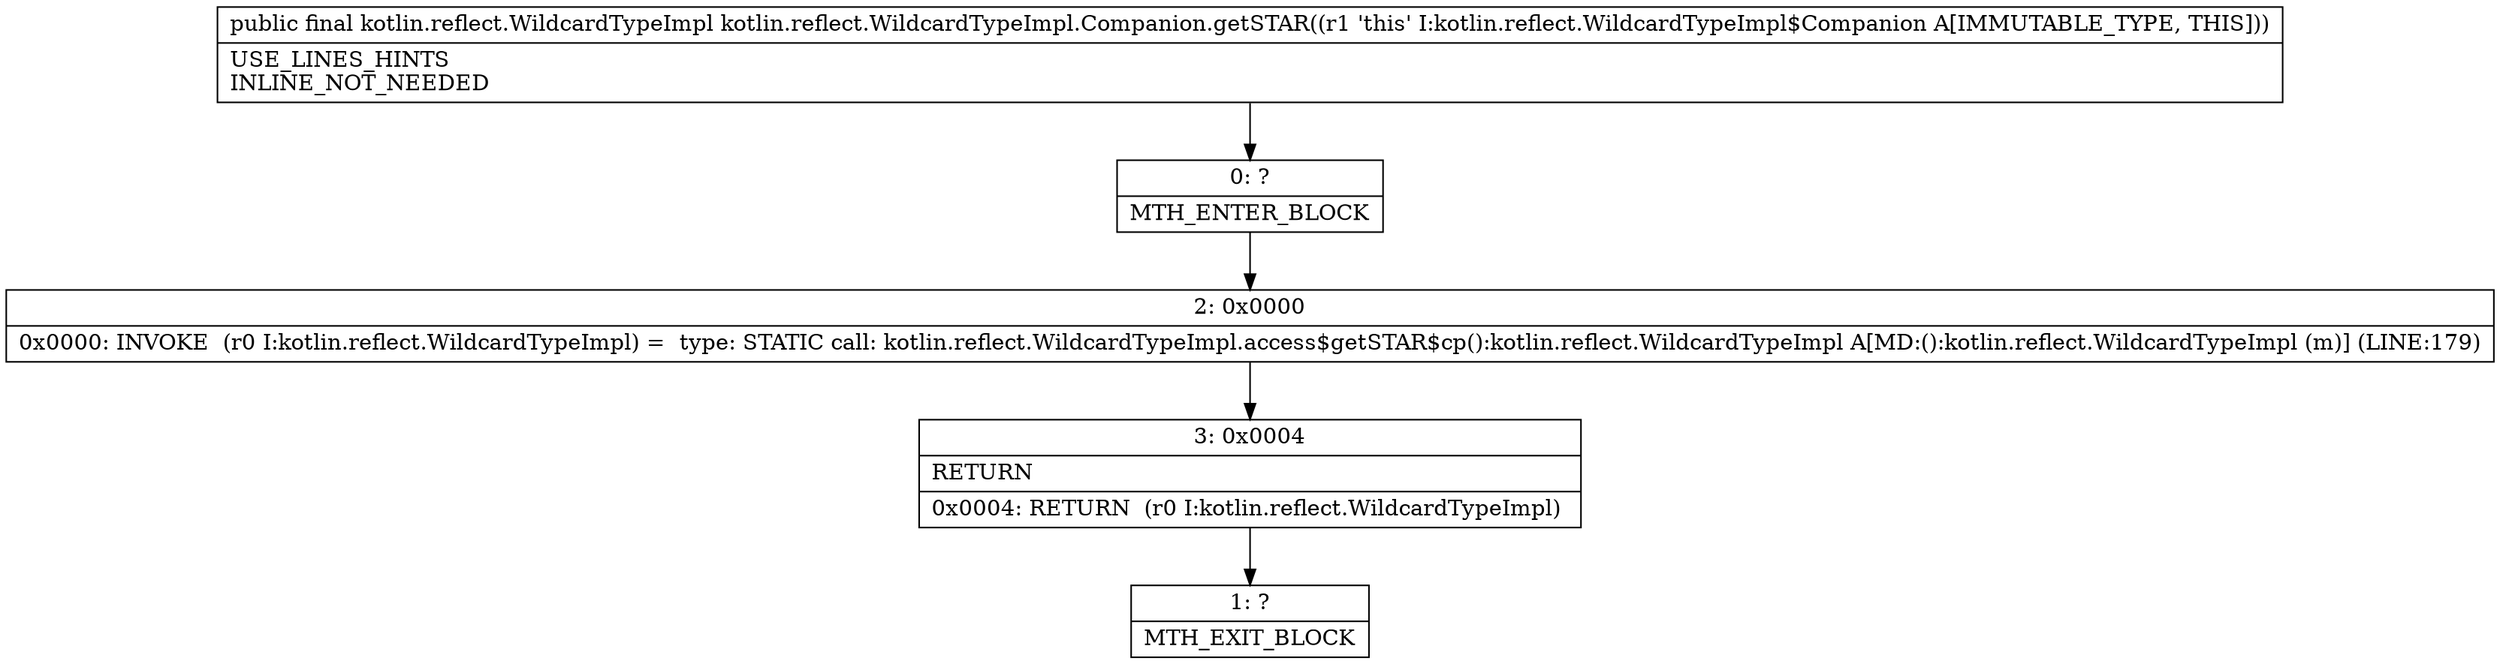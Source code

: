digraph "CFG forkotlin.reflect.WildcardTypeImpl.Companion.getSTAR()Lkotlin\/reflect\/WildcardTypeImpl;" {
Node_0 [shape=record,label="{0\:\ ?|MTH_ENTER_BLOCK\l}"];
Node_2 [shape=record,label="{2\:\ 0x0000|0x0000: INVOKE  (r0 I:kotlin.reflect.WildcardTypeImpl) =  type: STATIC call: kotlin.reflect.WildcardTypeImpl.access$getSTAR$cp():kotlin.reflect.WildcardTypeImpl A[MD:():kotlin.reflect.WildcardTypeImpl (m)] (LINE:179)\l}"];
Node_3 [shape=record,label="{3\:\ 0x0004|RETURN\l|0x0004: RETURN  (r0 I:kotlin.reflect.WildcardTypeImpl) \l}"];
Node_1 [shape=record,label="{1\:\ ?|MTH_EXIT_BLOCK\l}"];
MethodNode[shape=record,label="{public final kotlin.reflect.WildcardTypeImpl kotlin.reflect.WildcardTypeImpl.Companion.getSTAR((r1 'this' I:kotlin.reflect.WildcardTypeImpl$Companion A[IMMUTABLE_TYPE, THIS]))  | USE_LINES_HINTS\lINLINE_NOT_NEEDED\l}"];
MethodNode -> Node_0;Node_0 -> Node_2;
Node_2 -> Node_3;
Node_3 -> Node_1;
}

